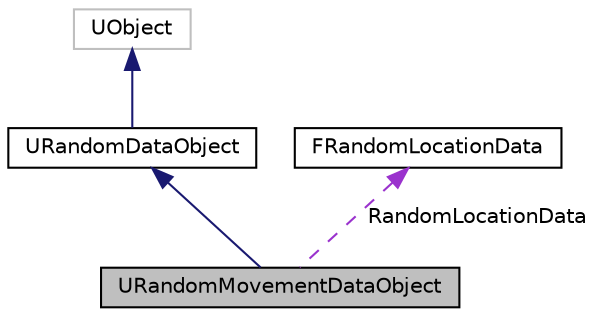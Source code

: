 digraph "URandomMovementDataObject"
{
  edge [fontname="Helvetica",fontsize="10",labelfontname="Helvetica",labelfontsize="10"];
  node [fontname="Helvetica",fontsize="10",shape=record];
  Node1 [label="URandomMovementDataObject",height=0.2,width=0.4,color="black", fillcolor="grey75", style="filled", fontcolor="black"];
  Node2 -> Node1 [dir="back",color="midnightblue",fontsize="10",style="solid",fontname="Helvetica"];
  Node2 [label="URandomDataObject",height=0.2,width=0.4,color="black", fillcolor="white", style="filled",URL="$class_u_random_data_object.html"];
  Node3 -> Node2 [dir="back",color="midnightblue",fontsize="10",style="solid",fontname="Helvetica"];
  Node3 [label="UObject",height=0.2,width=0.4,color="grey75", fillcolor="white", style="filled"];
  Node4 -> Node1 [dir="back",color="darkorchid3",fontsize="10",style="dashed",label=" RandomLocationData" ,fontname="Helvetica"];
  Node4 [label="FRandomLocationData",height=0.2,width=0.4,color="black", fillcolor="white", style="filled",URL="$struct_f_random_location_data.html"];
}
